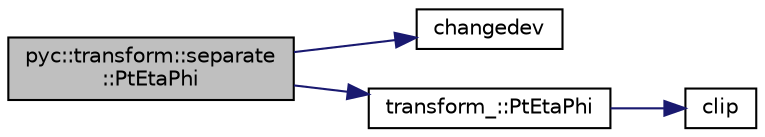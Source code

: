 digraph "pyc::transform::separate::PtEtaPhi"
{
 // INTERACTIVE_SVG=YES
 // LATEX_PDF_SIZE
  edge [fontname="Helvetica",fontsize="10",labelfontname="Helvetica",labelfontsize="10"];
  node [fontname="Helvetica",fontsize="10",shape=record];
  rankdir="LR";
  Node1 [label="pyc::transform::separate\l::PtEtaPhi",height=0.2,width=0.4,color="black", fillcolor="grey75", style="filled", fontcolor="black",tooltip=" "];
  Node1 -> Node2 [color="midnightblue",fontsize="10",style="solid",fontname="Helvetica"];
  Node2 [label="changedev",height=0.2,width=0.4,color="black", fillcolor="white", style="filled",URL="$utils_8h.html#a123aed6d73594e07c6401a7a6c587808",tooltip=" "];
  Node1 -> Node3 [color="midnightblue",fontsize="10",style="solid",fontname="Helvetica"];
  Node3 [label="transform_::PtEtaPhi",height=0.2,width=0.4,color="black", fillcolor="white", style="filled",URL="$namespacetransform__.html#adf008ef1e94217cd7a7dae8c53a127a6",tooltip="Computes the transverse momentum (Pt), pseudorapidity (Eta), and azimuthal angle (Phi) from a momentu..."];
  Node3 -> Node4 [color="midnightblue",fontsize="10",style="solid",fontname="Helvetica"];
  Node4 [label="clip",height=0.2,width=0.4,color="black", fillcolor="white", style="filled",URL="$utils_8h.html#aaec9ca2d20716add3c686abd989934d0",tooltip=" "];
}
